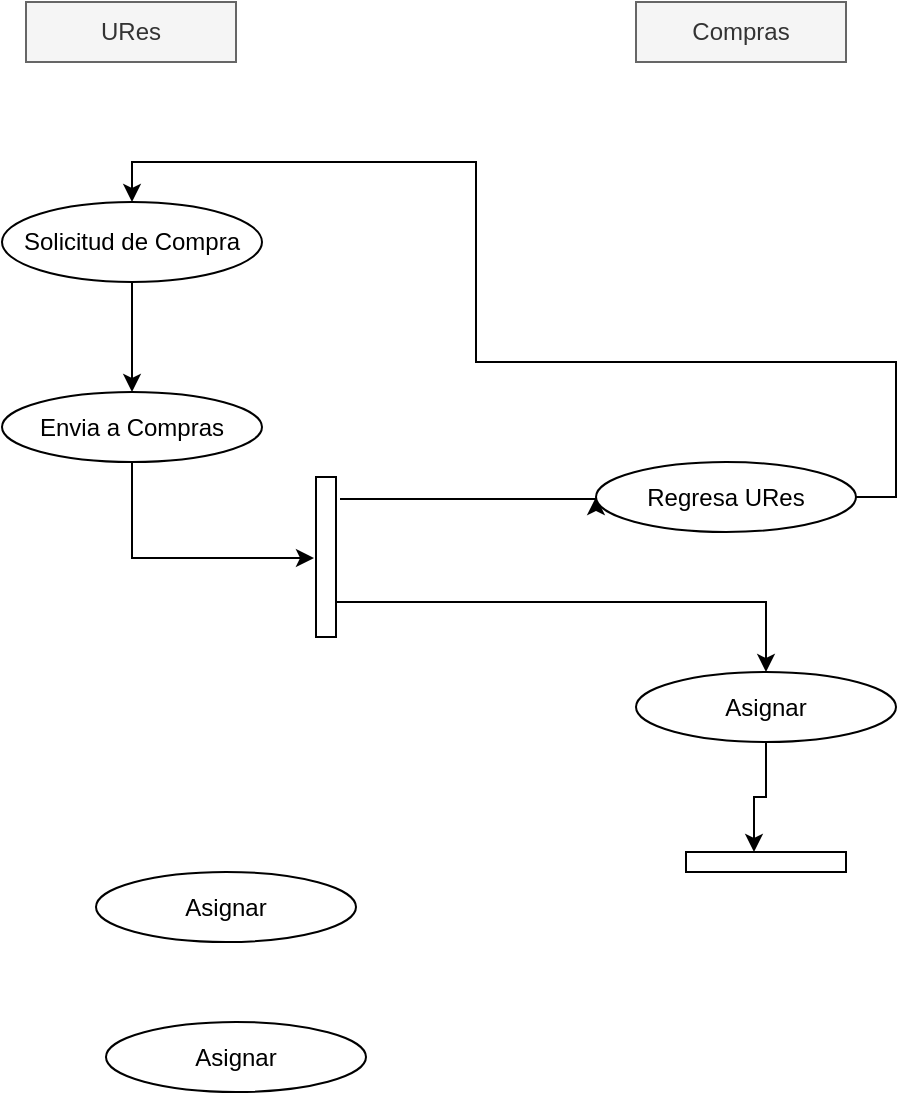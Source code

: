 <mxfile version="11.0.0" type="github"><diagram id="_S6pH7OQ6p_T5akiBH3L" name="Page-1"><mxGraphModel dx="946" dy="616" grid="1" gridSize="10" guides="1" tooltips="1" connect="1" arrows="1" fold="1" page="0" pageScale="1" pageWidth="827" pageHeight="1169" background="none" math="0" shadow="0"><root><mxCell id="0"/><mxCell id="1" parent="0"/><mxCell id="mSJX2_BKe7hOK7B647Np-3" style="edgeStyle=orthogonalEdgeStyle;rounded=0;orthogonalLoop=1;jettySize=auto;html=1;" parent="1" source="1vLEVkyflFCgF7UIFMLY-1" target="mSJX2_BKe7hOK7B647Np-2" edge="1"><mxGeometry relative="1" as="geometry"/></mxCell><object label="Solicitud de Compra" Cuso="SOLCOMP.x" TDoc="30" Tabla="TREQCOMP" DContab="" xDContab="CNTA     TMOV    URes   Etiqx   Unids   UMed&#10;82200       0            x           x         x           x" Reglas="1. Debe estar en los primeros 10 dias del mes, (excepto registros TRSOLCUSU)" Ruta="Solicitud de Compra" id="1vLEVkyflFCgF7UIFMLY-1"><mxCell style="ellipse;whiteSpace=wrap;html=1;" parent="1" vertex="1"><mxGeometry x="33" y="110" width="130" height="40" as="geometry"/></mxCell></object><object label="URes" Rol="9100" id="jJlMNdfdE9VUrVzo2Z3c-5"><mxCell style="rounded=0;whiteSpace=wrap;html=1;fillColor=#f5f5f5;strokeColor=#666666;fontColor=#333333;" parent="1" vertex="1"><mxGeometry x="45" y="10" width="105" height="30" as="geometry"/></mxCell></object><mxCell id="6E4U1qlqD5wn5JsQJvs1-4" style="edgeStyle=orthogonalEdgeStyle;rounded=0;orthogonalLoop=1;jettySize=auto;html=1;exitX=0.5;exitY=1;exitDx=0;exitDy=0;" edge="1" parent="1" source="mSJX2_BKe7hOK7B647Np-2"><mxGeometry relative="1" as="geometry"><mxPoint x="189" y="288" as="targetPoint"/><Array as="points"><mxPoint x="98" y="288"/></Array></mxGeometry></mxCell><object label="Envia a Compras" Cuso="SOLCOMP.avFase" Ruta="Solicitud de Compra - Detalle - Enviar a Compras" Fase="0" id="mSJX2_BKe7hOK7B647Np-2"><mxCell style="ellipse;whiteSpace=wrap;html=1;" parent="1" vertex="1"><mxGeometry x="33" y="205" width="130" height="35" as="geometry"/></mxCell></object><mxCell id="6E4U1qlqD5wn5JsQJvs1-8" style="edgeStyle=orthogonalEdgeStyle;rounded=0;orthogonalLoop=1;jettySize=auto;html=1;entryX=0;entryY=0.5;entryDx=0;entryDy=0;exitX=1.2;exitY=0.138;exitDx=0;exitDy=0;exitPerimeter=0;" edge="1" parent="1" source="6E4U1qlqD5wn5JsQJvs1-1" target="6E4U1qlqD5wn5JsQJvs1-6"><mxGeometry relative="1" as="geometry"><Array as="points"><mxPoint x="202" y="258"/></Array></mxGeometry></mxCell><mxCell id="6E4U1qlqD5wn5JsQJvs1-10" style="edgeStyle=orthogonalEdgeStyle;rounded=0;orthogonalLoop=1;jettySize=auto;html=1;" edge="1" parent="1" source="6E4U1qlqD5wn5JsQJvs1-1" target="6E4U1qlqD5wn5JsQJvs1-5"><mxGeometry relative="1" as="geometry"><Array as="points"><mxPoint x="415" y="310"/></Array></mxGeometry></mxCell><mxCell id="6E4U1qlqD5wn5JsQJvs1-1" value="" style="html=1;points=[];perimeter=orthogonalPerimeter;" vertex="1" parent="1"><mxGeometry x="190" y="247.5" width="10" height="80" as="geometry"/></mxCell><mxCell id="6E4U1qlqD5wn5JsQJvs1-14" style="edgeStyle=orthogonalEdgeStyle;rounded=0;orthogonalLoop=1;jettySize=auto;html=1;entryX=0;entryY=0.575;entryDx=0;entryDy=0;entryPerimeter=0;" edge="1" parent="1" source="6E4U1qlqD5wn5JsQJvs1-5" target="6E4U1qlqD5wn5JsQJvs1-13"><mxGeometry relative="1" as="geometry"><mxPoint x="415" y="410" as="targetPoint"/></mxGeometry></mxCell><object label="Asignar" Cuso="SOLCOMP.asigna" Ruta="Solicitud de Compra - Detalle - Asignar" Fase="1" id="6E4U1qlqD5wn5JsQJvs1-5"><mxCell style="ellipse;whiteSpace=wrap;html=1;" vertex="1" parent="1"><mxGeometry x="350" y="345" width="130" height="35" as="geometry"/></mxCell></object><mxCell id="6E4U1qlqD5wn5JsQJvs1-12" style="edgeStyle=orthogonalEdgeStyle;rounded=0;orthogonalLoop=1;jettySize=auto;html=1;entryX=0.5;entryY=0;entryDx=0;entryDy=0;exitX=1;exitY=0.5;exitDx=0;exitDy=0;" edge="1" parent="1" source="6E4U1qlqD5wn5JsQJvs1-6" target="1vLEVkyflFCgF7UIFMLY-1"><mxGeometry relative="1" as="geometry"><Array as="points"><mxPoint x="480" y="258"/><mxPoint x="480" y="190"/><mxPoint x="270" y="190"/><mxPoint x="270" y="90"/><mxPoint x="98" y="90"/></Array></mxGeometry></mxCell><object label="Regresa URes" Cuso="SOLCOMP.regURes" Ruta="Compras 2018 - Detalle - Regresar a URes" id="6E4U1qlqD5wn5JsQJvs1-6"><mxCell style="ellipse;whiteSpace=wrap;html=1;" vertex="1" parent="1"><mxGeometry x="330" y="240" width="130" height="35" as="geometry"/></mxCell></object><object label="Compras" Rol="100" id="6E4U1qlqD5wn5JsQJvs1-7"><mxCell style="rounded=0;whiteSpace=wrap;html=1;fillColor=#f5f5f5;strokeColor=#666666;fontColor=#333333;" vertex="1" parent="1"><mxGeometry x="350" y="10" width="105" height="30" as="geometry"/></mxCell></object><mxCell id="6E4U1qlqD5wn5JsQJvs1-13" value="" style="html=1;points=[];perimeter=orthogonalPerimeter;rotation=90;" vertex="1" parent="1"><mxGeometry x="410" y="400" width="10" height="80" as="geometry"/></mxCell><object label="Asignar" Cuso="SOLCOMP.asigna" Ruta="Solicitud de Compra - Detalle - Asignar" Fase="1" id="6E4U1qlqD5wn5JsQJvs1-15"><mxCell style="ellipse;whiteSpace=wrap;html=1;" vertex="1" parent="1"><mxGeometry x="80" y="445" width="130" height="35" as="geometry"/></mxCell></object><object label="Asignar" Cuso="SOLCOMP.asigna" Ruta="Solicitud de Compra - Detalle - Asignar" Fase="1" id="6E4U1qlqD5wn5JsQJvs1-16"><mxCell style="ellipse;whiteSpace=wrap;html=1;" vertex="1" parent="1"><mxGeometry x="85" y="520" width="130" height="35" as="geometry"/></mxCell></object></root></mxGraphModel></diagram></mxfile>